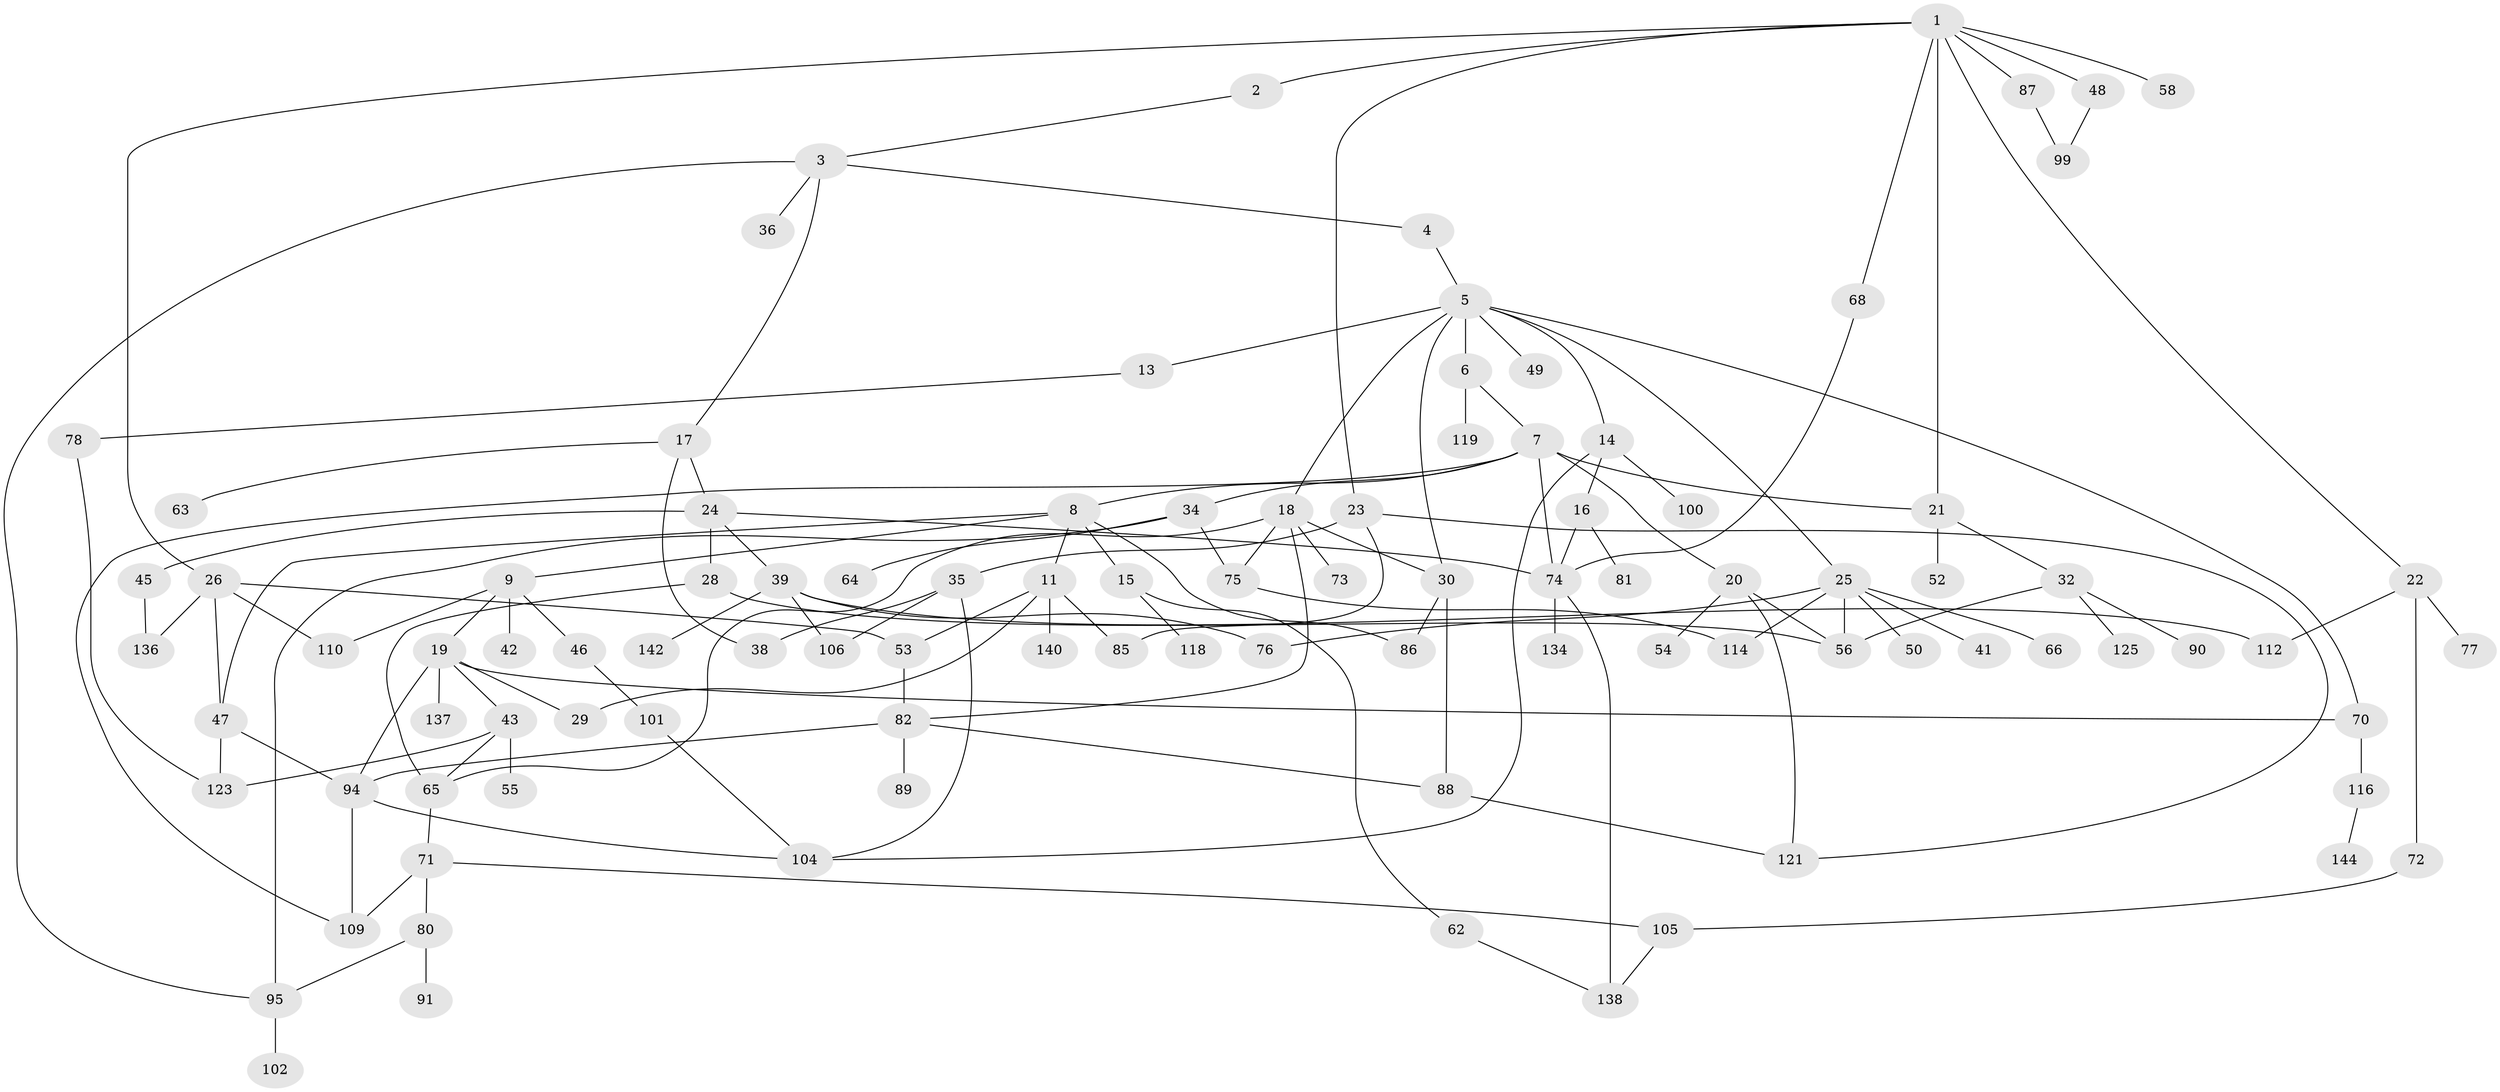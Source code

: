 // original degree distribution, {5: 0.09027777777777778, 3: 0.2013888888888889, 6: 0.027777777777777776, 7: 0.006944444444444444, 4: 0.1388888888888889, 2: 0.2222222222222222, 1: 0.3125}
// Generated by graph-tools (version 1.1) at 2025/41/03/06/25 10:41:28]
// undirected, 99 vertices, 141 edges
graph export_dot {
graph [start="1"]
  node [color=gray90,style=filled];
  1 [super="+12"];
  2 [super="+98"];
  3 [super="+97"];
  4 [super="+113"];
  5 [super="+10"];
  6;
  7 [super="+141"];
  8;
  9 [super="+27"];
  11 [super="+143"];
  13;
  14 [super="+57"];
  15;
  16 [super="+44"];
  17 [super="+31"];
  18 [super="+33"];
  19 [super="+79"];
  20 [super="+108"];
  21;
  22;
  23 [super="+67"];
  24 [super="+60"];
  25 [super="+37"];
  26 [super="+69"];
  28;
  29;
  30;
  32 [super="+127"];
  34 [super="+117"];
  35 [super="+40"];
  36;
  38 [super="+83"];
  39 [super="+92"];
  41;
  42;
  43 [super="+126"];
  45 [super="+51"];
  46;
  47 [super="+59"];
  48 [super="+128"];
  49;
  50;
  52;
  53 [super="+103"];
  54 [super="+107"];
  55;
  56 [super="+61"];
  58;
  62 [super="+93"];
  63;
  64;
  65 [super="+130"];
  66;
  68;
  70 [super="+129"];
  71;
  72;
  73;
  74 [super="+139"];
  75 [super="+84"];
  76 [super="+120"];
  77;
  78 [super="+133"];
  80;
  81;
  82 [super="+96"];
  85 [super="+115"];
  86;
  87;
  88;
  89;
  90;
  91;
  94 [super="+131"];
  95;
  99;
  100;
  101;
  102;
  104 [super="+111"];
  105 [super="+124"];
  106 [super="+135"];
  109;
  110;
  112 [super="+122"];
  114;
  116;
  118;
  119;
  121 [super="+132"];
  123;
  125;
  134;
  136;
  137;
  138;
  140;
  142;
  144;
  1 -- 2;
  1 -- 21;
  1 -- 26;
  1 -- 58;
  1 -- 48;
  1 -- 68;
  1 -- 22;
  1 -- 23;
  1 -- 87;
  2 -- 3;
  3 -- 4;
  3 -- 17;
  3 -- 36;
  3 -- 95;
  4 -- 5;
  5 -- 6;
  5 -- 13;
  5 -- 18;
  5 -- 49;
  5 -- 70;
  5 -- 25;
  5 -- 14;
  5 -- 30;
  6 -- 7;
  6 -- 119;
  7 -- 8;
  7 -- 20;
  7 -- 34;
  7 -- 109;
  7 -- 74;
  7 -- 21;
  8 -- 9;
  8 -- 11;
  8 -- 15;
  8 -- 86;
  8 -- 47;
  9 -- 19;
  9 -- 42;
  9 -- 110;
  9 -- 46;
  11 -- 29;
  11 -- 140;
  11 -- 85;
  11 -- 53;
  13 -- 78;
  14 -- 16;
  14 -- 100;
  14 -- 104;
  15 -- 62;
  15 -- 118;
  16 -- 74;
  16 -- 81;
  17 -- 24;
  17 -- 38;
  17 -- 63;
  18 -- 82;
  18 -- 65;
  18 -- 73;
  18 -- 75;
  18 -- 30;
  19 -- 43;
  19 -- 29;
  19 -- 137;
  19 -- 70;
  19 -- 94;
  20 -- 54;
  20 -- 121;
  20 -- 56;
  21 -- 32;
  21 -- 52;
  22 -- 72;
  22 -- 77;
  22 -- 112;
  23 -- 35;
  23 -- 85;
  23 -- 121;
  24 -- 28;
  24 -- 39;
  24 -- 45;
  24 -- 74;
  25 -- 50;
  25 -- 66;
  25 -- 76;
  25 -- 114;
  25 -- 56;
  25 -- 41;
  26 -- 47;
  26 -- 53;
  26 -- 136;
  26 -- 110;
  28 -- 65;
  28 -- 56;
  30 -- 86;
  30 -- 88;
  32 -- 90;
  32 -- 125;
  32 -- 56;
  34 -- 64;
  34 -- 75;
  34 -- 95;
  35 -- 106;
  35 -- 38;
  35 -- 104;
  39 -- 142;
  39 -- 106;
  39 -- 76;
  39 -- 112;
  43 -- 55;
  43 -- 123;
  43 -- 65;
  45 -- 136;
  46 -- 101;
  47 -- 123;
  47 -- 94;
  48 -- 99;
  53 -- 82;
  62 -- 138;
  65 -- 71;
  68 -- 74;
  70 -- 116;
  71 -- 80;
  71 -- 109;
  71 -- 105;
  72 -- 105;
  74 -- 134;
  74 -- 138;
  75 -- 114;
  78 -- 123;
  80 -- 91;
  80 -- 95;
  82 -- 89;
  82 -- 88;
  82 -- 94;
  87 -- 99;
  88 -- 121;
  94 -- 104;
  94 -- 109;
  95 -- 102;
  101 -- 104;
  105 -- 138;
  116 -- 144;
}
